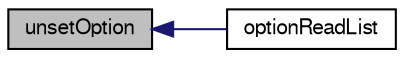digraph "unsetOption"
{
  bgcolor="transparent";
  edge [fontname="FreeSans",fontsize="10",labelfontname="FreeSans",labelfontsize="10"];
  node [fontname="FreeSans",fontsize="10",shape=record];
  rankdir="LR";
  Node1990 [label="unsetOption",height=0.2,width=0.4,color="black", fillcolor="grey75", style="filled", fontcolor="black"];
  Node1990 -> Node1991 [dir="back",color="midnightblue",fontsize="10",style="solid",fontname="FreeSans"];
  Node1991 [label="optionReadList",height=0.2,width=0.4,color="black",URL="$a26662.html#a95822c10f836f8defd7564c15a591602",tooltip="Read a List of values from the named option. "];
}
